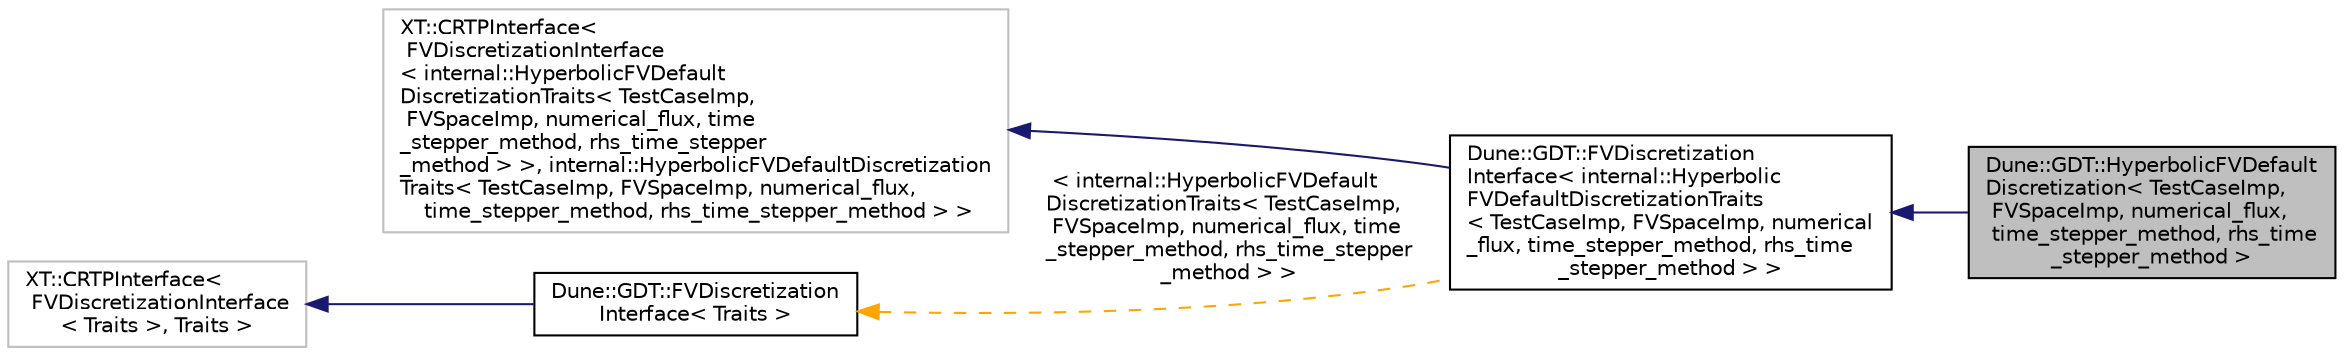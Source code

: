 digraph "Dune::GDT::HyperbolicFVDefaultDiscretization&lt; TestCaseImp, FVSpaceImp, numerical_flux, time_stepper_method, rhs_time_stepper_method &gt;"
{
  edge [fontname="Helvetica",fontsize="10",labelfontname="Helvetica",labelfontsize="10"];
  node [fontname="Helvetica",fontsize="10",shape=record];
  rankdir="LR";
  Node1 [label="Dune::GDT::HyperbolicFVDefault\lDiscretization\< TestCaseImp,\l FVSpaceImp, numerical_flux,\l time_stepper_method, rhs_time\l_stepper_method \>",height=0.2,width=0.4,color="black", fillcolor="grey75", style="filled", fontcolor="black"];
  Node2 -> Node1 [dir="back",color="midnightblue",fontsize="10",style="solid",fontname="Helvetica"];
  Node2 [label="Dune::GDT::FVDiscretization\lInterface\< internal::Hyperbolic\lFVDefaultDiscretizationTraits\l\< TestCaseImp, FVSpaceImp, numerical\l_flux, time_stepper_method, rhs_time\l_stepper_method \> \>",height=0.2,width=0.4,color="black", fillcolor="white", style="filled",URL="$a00126.html"];
  Node3 -> Node2 [dir="back",color="midnightblue",fontsize="10",style="solid",fontname="Helvetica"];
  Node3 [label="XT::CRTPInterface\<\l FVDiscretizationInterface\l\< internal::HyperbolicFVDefault\lDiscretizationTraits\< TestCaseImp,\l FVSpaceImp, numerical_flux, time\l_stepper_method, rhs_time_stepper\l_method \> \>, internal::HyperbolicFVDefaultDiscretization\lTraits\< TestCaseImp, FVSpaceImp, numerical_flux,\l time_stepper_method, rhs_time_stepper_method \> \>",height=0.2,width=0.4,color="grey75", fillcolor="white", style="filled"];
  Node4 -> Node2 [dir="back",color="orange",fontsize="10",style="dashed",label=" \< internal::HyperbolicFVDefault\lDiscretizationTraits\< TestCaseImp,\l FVSpaceImp, numerical_flux, time\l_stepper_method, rhs_time_stepper\l_method \> \>" ,fontname="Helvetica"];
  Node4 [label="Dune::GDT::FVDiscretization\lInterface\< Traits \>",height=0.2,width=0.4,color="black", fillcolor="white", style="filled",URL="$a00126.html"];
  Node5 -> Node4 [dir="back",color="midnightblue",fontsize="10",style="solid",fontname="Helvetica"];
  Node5 [label="XT::CRTPInterface\<\l FVDiscretizationInterface\l\< Traits \>, Traits \>",height=0.2,width=0.4,color="grey75", fillcolor="white", style="filled"];
}
